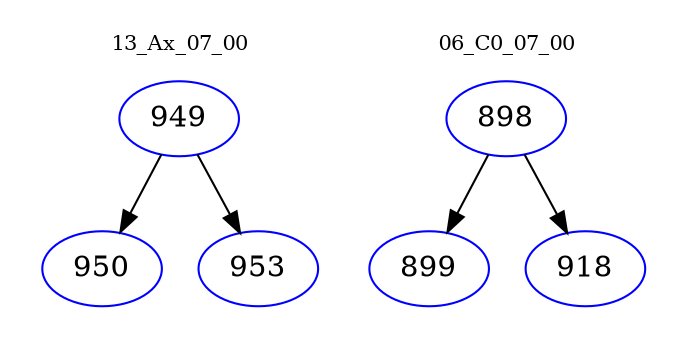 digraph{
subgraph cluster_0 {
color = white
label = "13_Ax_07_00";
fontsize=10;
T0_949 [label="949", color="blue"]
T0_949 -> T0_950 [color="black"]
T0_950 [label="950", color="blue"]
T0_949 -> T0_953 [color="black"]
T0_953 [label="953", color="blue"]
}
subgraph cluster_1 {
color = white
label = "06_C0_07_00";
fontsize=10;
T1_898 [label="898", color="blue"]
T1_898 -> T1_899 [color="black"]
T1_899 [label="899", color="blue"]
T1_898 -> T1_918 [color="black"]
T1_918 [label="918", color="blue"]
}
}
